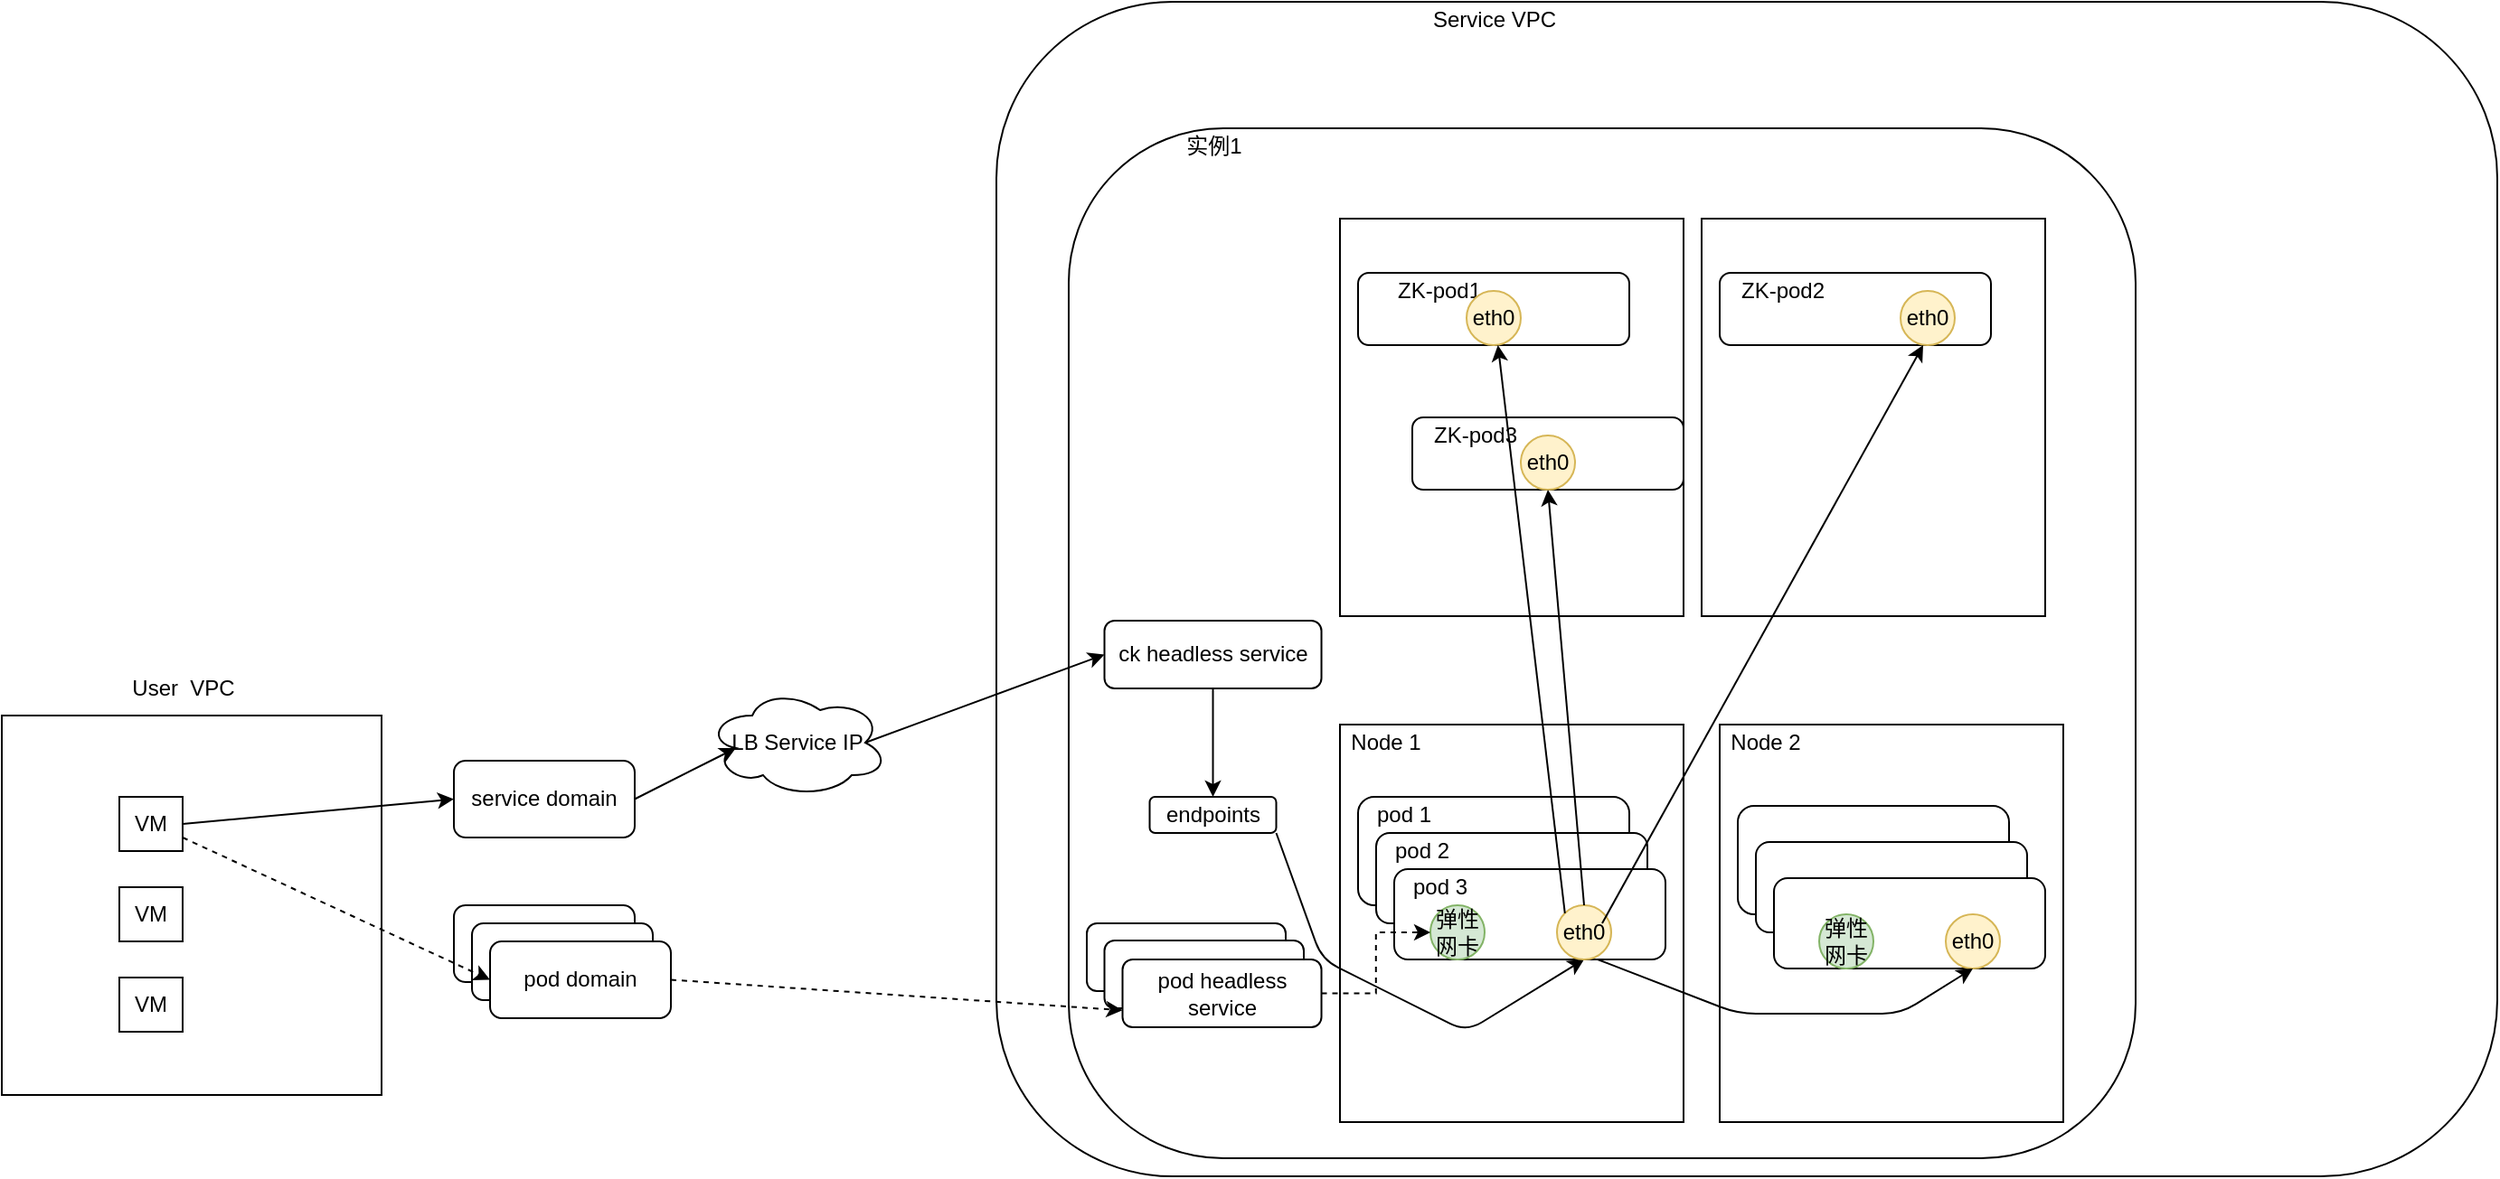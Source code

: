 <mxfile version="14.1.3" type="github">
  <diagram name="Page-1" id="197159a0-c6a4-9194-75a8-e4174976684c">
    <mxGraphModel dx="1580" dy="762" grid="0" gridSize="10" guides="0" tooltips="1" connect="1" arrows="1" fold="1" page="0" pageScale="1.5" pageWidth="1169" pageHeight="826" background="none" math="0" shadow="0">
      <root>
        <mxCell id="0" style=";html=1;" />
        <mxCell id="1" style=";html=1;" parent="0" />
        <mxCell id="jyipp_2WfXr9Q36Wqz55-13" value="" style="rounded=1;whiteSpace=wrap;html=1;" parent="1" vertex="1">
          <mxGeometry x="580" y="100" width="830" height="650" as="geometry" />
        </mxCell>
        <mxCell id="jyipp_2WfXr9Q36Wqz55-45" value="" style="group" parent="1" vertex="1" connectable="0">
          <mxGeometry x="620" y="170" width="590" height="570" as="geometry" />
        </mxCell>
        <mxCell id="jyipp_2WfXr9Q36Wqz55-43" value="" style="rounded=1;whiteSpace=wrap;html=1;" parent="jyipp_2WfXr9Q36Wqz55-45" vertex="1">
          <mxGeometry width="590" height="570" as="geometry" />
        </mxCell>
        <mxCell id="jyipp_2WfXr9Q36Wqz55-44" value="实例1" style="text;html=1;align=center;verticalAlign=middle;resizable=0;points=[];autosize=1;" parent="jyipp_2WfXr9Q36Wqz55-45" vertex="1">
          <mxGeometry x="54.756" width="50" height="20" as="geometry" />
        </mxCell>
        <mxCell id="jyipp_2WfXr9Q36Wqz55-42" value="ck headless service" style="rounded=1;whiteSpace=wrap;html=1;" parent="jyipp_2WfXr9Q36Wqz55-45" vertex="1">
          <mxGeometry x="19.76" y="272.5" width="120" height="37.5" as="geometry" />
        </mxCell>
        <mxCell id="jyipp_2WfXr9Q36Wqz55-21" value="" style="rounded=0;whiteSpace=wrap;html=1;" parent="jyipp_2WfXr9Q36Wqz55-45" vertex="1">
          <mxGeometry x="150" y="330" width="190" height="220" as="geometry" />
        </mxCell>
        <mxCell id="jyipp_2WfXr9Q36Wqz55-23" value="Node 1" style="text;html=1;align=center;verticalAlign=middle;resizable=0;points=[];autosize=1;" parent="jyipp_2WfXr9Q36Wqz55-45" vertex="1">
          <mxGeometry x="150" y="330" width="50" height="20" as="geometry" />
        </mxCell>
        <mxCell id="jyipp_2WfXr9Q36Wqz55-49" value="" style="rounded=0;whiteSpace=wrap;html=1;" parent="jyipp_2WfXr9Q36Wqz55-45" vertex="1">
          <mxGeometry x="150" y="50" width="190" height="220" as="geometry" />
        </mxCell>
        <mxCell id="jyipp_2WfXr9Q36Wqz55-50" value="" style="rounded=1;whiteSpace=wrap;html=1;" parent="jyipp_2WfXr9Q36Wqz55-45" vertex="1">
          <mxGeometry x="160" y="80" width="150" height="40" as="geometry" />
        </mxCell>
        <mxCell id="jyipp_2WfXr9Q36Wqz55-51" value="ZK-pod1" style="text;html=1;strokeColor=none;fillColor=none;align=center;verticalAlign=middle;whiteSpace=wrap;rounded=0;" parent="jyipp_2WfXr9Q36Wqz55-45" vertex="1">
          <mxGeometry x="170" y="80" width="70" height="20" as="geometry" />
        </mxCell>
        <mxCell id="jyipp_2WfXr9Q36Wqz55-52" value="" style="rounded=0;whiteSpace=wrap;html=1;" parent="jyipp_2WfXr9Q36Wqz55-45" vertex="1">
          <mxGeometry x="350" y="50" width="190" height="220" as="geometry" />
        </mxCell>
        <mxCell id="jyipp_2WfXr9Q36Wqz55-53" value="" style="rounded=1;whiteSpace=wrap;html=1;" parent="jyipp_2WfXr9Q36Wqz55-45" vertex="1">
          <mxGeometry x="360" y="80" width="150" height="40" as="geometry" />
        </mxCell>
        <mxCell id="jyipp_2WfXr9Q36Wqz55-54" value="ZK-pod2" style="text;html=1;strokeColor=none;fillColor=none;align=center;verticalAlign=middle;whiteSpace=wrap;rounded=0;" parent="jyipp_2WfXr9Q36Wqz55-45" vertex="1">
          <mxGeometry x="360" y="80" width="70" height="20" as="geometry" />
        </mxCell>
        <mxCell id="jyipp_2WfXr9Q36Wqz55-55" value="" style="rounded=1;whiteSpace=wrap;html=1;" parent="jyipp_2WfXr9Q36Wqz55-45" vertex="1">
          <mxGeometry x="190" y="160" width="150" height="40" as="geometry" />
        </mxCell>
        <mxCell id="jyipp_2WfXr9Q36Wqz55-56" value="ZK-pod3" style="text;html=1;strokeColor=none;fillColor=none;align=center;verticalAlign=middle;whiteSpace=wrap;rounded=0;" parent="jyipp_2WfXr9Q36Wqz55-45" vertex="1">
          <mxGeometry x="190" y="160" width="70" height="20" as="geometry" />
        </mxCell>
        <mxCell id="jyipp_2WfXr9Q36Wqz55-60" value="eth0" style="ellipse;whiteSpace=wrap;html=1;fillColor=#fff2cc;strokeColor=#d6b656;" parent="jyipp_2WfXr9Q36Wqz55-45" vertex="1">
          <mxGeometry x="250" y="170" width="30" height="30" as="geometry" />
        </mxCell>
        <mxCell id="jyipp_2WfXr9Q36Wqz55-61" value="eth0" style="ellipse;whiteSpace=wrap;html=1;fillColor=#fff2cc;strokeColor=#d6b656;" parent="jyipp_2WfXr9Q36Wqz55-45" vertex="1">
          <mxGeometry x="220" y="90" width="30" height="30" as="geometry" />
        </mxCell>
        <mxCell id="jyipp_2WfXr9Q36Wqz55-62" value="eth0" style="ellipse;whiteSpace=wrap;html=1;fillColor=#fff2cc;strokeColor=#d6b656;" parent="jyipp_2WfXr9Q36Wqz55-45" vertex="1">
          <mxGeometry x="460" y="90" width="30" height="30" as="geometry" />
        </mxCell>
        <mxCell id="jyipp_2WfXr9Q36Wqz55-68" value="endpoints" style="rounded=1;whiteSpace=wrap;html=1;" parent="jyipp_2WfXr9Q36Wqz55-45" vertex="1">
          <mxGeometry x="44.76" y="370" width="70" height="20" as="geometry" />
        </mxCell>
        <mxCell id="jyipp_2WfXr9Q36Wqz55-69" value="" style="endArrow=classic;html=1;exitX=0.5;exitY=1;exitDx=0;exitDy=0;entryX=0.5;entryY=0;entryDx=0;entryDy=0;" parent="jyipp_2WfXr9Q36Wqz55-45" source="jyipp_2WfXr9Q36Wqz55-42" target="jyipp_2WfXr9Q36Wqz55-68" edge="1">
          <mxGeometry width="50" height="50" relative="1" as="geometry">
            <mxPoint x="400" y="370" as="sourcePoint" />
            <mxPoint x="450" y="320" as="targetPoint" />
          </mxGeometry>
        </mxCell>
        <mxCell id="jyipp_2WfXr9Q36Wqz55-70" value="" style="endArrow=classic;html=1;entryX=0.5;entryY=1;entryDx=0;entryDy=0;" parent="jyipp_2WfXr9Q36Wqz55-45" target="jyipp_2WfXr9Q36Wqz55-29" edge="1">
          <mxGeometry width="50" height="50" relative="1" as="geometry">
            <mxPoint x="114.76" y="390" as="sourcePoint" />
            <mxPoint x="271" y="440" as="targetPoint" />
            <Array as="points">
              <mxPoint x="140" y="460" />
              <mxPoint x="220" y="500" />
            </Array>
          </mxGeometry>
        </mxCell>
        <mxCell id="gd2pXCOPoKfYYE60sO6E-21" value="" style="rounded=1;whiteSpace=wrap;html=1;" vertex="1" parent="jyipp_2WfXr9Q36Wqz55-45">
          <mxGeometry x="10" y="440" width="110" height="37.5" as="geometry" />
        </mxCell>
        <mxCell id="gd2pXCOPoKfYYE60sO6E-22" value="" style="rounded=1;whiteSpace=wrap;html=1;" vertex="1" parent="jyipp_2WfXr9Q36Wqz55-45">
          <mxGeometry x="19.76" y="449.5" width="110.24" height="37.5" as="geometry" />
        </mxCell>
        <mxCell id="gd2pXCOPoKfYYE60sO6E-23" value="pod headless service" style="rounded=1;whiteSpace=wrap;html=1;" vertex="1" parent="jyipp_2WfXr9Q36Wqz55-45">
          <mxGeometry x="29.76" y="460" width="110" height="37.5" as="geometry" />
        </mxCell>
        <mxCell id="jyipp_2WfXr9Q36Wqz55-12" value="" style="whiteSpace=wrap;html=1;aspect=fixed;" parent="1" vertex="1">
          <mxGeometry x="30" y="495" width="210" height="210" as="geometry" />
        </mxCell>
        <mxCell id="jyipp_2WfXr9Q36Wqz55-14" value="Service VPC" style="text;html=1;align=center;verticalAlign=middle;resizable=0;points=[];autosize=1;" parent="1" vertex="1">
          <mxGeometry x="815" y="100" width="80" height="20" as="geometry" />
        </mxCell>
        <mxCell id="jyipp_2WfXr9Q36Wqz55-15" value="User&amp;nbsp; VPC" style="text;html=1;align=center;verticalAlign=middle;resizable=0;points=[];autosize=1;" parent="1" vertex="1">
          <mxGeometry x="95" y="470" width="70" height="20" as="geometry" />
        </mxCell>
        <mxCell id="jyipp_2WfXr9Q36Wqz55-19" value="" style="rounded=1;whiteSpace=wrap;html=1;" parent="1" vertex="1">
          <mxGeometry x="780" y="540" width="150" height="60" as="geometry" />
        </mxCell>
        <mxCell id="jyipp_2WfXr9Q36Wqz55-20" value="" style="rounded=1;whiteSpace=wrap;html=1;" parent="1" vertex="1">
          <mxGeometry x="790" y="560" width="150" height="50" as="geometry" />
        </mxCell>
        <mxCell id="jyipp_2WfXr9Q36Wqz55-22" value="" style="rounded=0;whiteSpace=wrap;html=1;" parent="1" vertex="1">
          <mxGeometry x="980" y="500" width="190" height="220" as="geometry" />
        </mxCell>
        <mxCell id="jyipp_2WfXr9Q36Wqz55-24" value="pod 1" style="text;html=1;align=center;verticalAlign=middle;resizable=0;points=[];autosize=1;" parent="1" vertex="1">
          <mxGeometry x="780" y="540" width="50" height="20" as="geometry" />
        </mxCell>
        <mxCell id="jyipp_2WfXr9Q36Wqz55-25" value="pod 2" style="text;html=1;align=center;verticalAlign=middle;resizable=0;points=[];autosize=1;" parent="1" vertex="1">
          <mxGeometry x="790" y="560" width="50" height="20" as="geometry" />
        </mxCell>
        <mxCell id="jyipp_2WfXr9Q36Wqz55-26" value="" style="rounded=1;whiteSpace=wrap;html=1;" parent="1" vertex="1">
          <mxGeometry x="800" y="580" width="150" height="50" as="geometry" />
        </mxCell>
        <mxCell id="jyipp_2WfXr9Q36Wqz55-27" value="pod 3" style="text;html=1;align=center;verticalAlign=middle;resizable=0;points=[];autosize=1;" parent="1" vertex="1">
          <mxGeometry x="800" y="580" width="50" height="20" as="geometry" />
        </mxCell>
        <mxCell id="jyipp_2WfXr9Q36Wqz55-28" value="Node 2" style="text;html=1;align=center;verticalAlign=middle;resizable=0;points=[];autosize=1;" parent="1" vertex="1">
          <mxGeometry x="980" y="500" width="50" height="20" as="geometry" />
        </mxCell>
        <mxCell id="jyipp_2WfXr9Q36Wqz55-29" value="eth0" style="ellipse;whiteSpace=wrap;html=1;fillColor=#fff2cc;strokeColor=#d6b656;" parent="1" vertex="1">
          <mxGeometry x="890" y="600" width="30" height="30" as="geometry" />
        </mxCell>
        <mxCell id="jyipp_2WfXr9Q36Wqz55-30" value="弹性网卡" style="ellipse;whiteSpace=wrap;html=1;fillColor=#d5e8d4;strokeColor=#82b366;" parent="1" vertex="1">
          <mxGeometry x="820" y="600" width="30" height="30" as="geometry" />
        </mxCell>
        <mxCell id="jyipp_2WfXr9Q36Wqz55-32" value="VM" style="rounded=0;whiteSpace=wrap;html=1;" parent="1" vertex="1">
          <mxGeometry x="95" y="540" width="35" height="30" as="geometry" />
        </mxCell>
        <mxCell id="jyipp_2WfXr9Q36Wqz55-33" value="VM" style="rounded=0;whiteSpace=wrap;html=1;" parent="1" vertex="1">
          <mxGeometry x="95" y="590" width="35" height="30" as="geometry" />
        </mxCell>
        <mxCell id="jyipp_2WfXr9Q36Wqz55-34" value="VM" style="rounded=0;whiteSpace=wrap;html=1;" parent="1" vertex="1">
          <mxGeometry x="95" y="640" width="35" height="30" as="geometry" />
        </mxCell>
        <mxCell id="jyipp_2WfXr9Q36Wqz55-35" value="" style="endArrow=classic;html=1;exitX=1;exitY=0.5;exitDx=0;exitDy=0;entryX=0;entryY=0.5;entryDx=0;entryDy=0;" parent="1" source="jyipp_2WfXr9Q36Wqz55-32" target="jyipp_2WfXr9Q36Wqz55-36" edge="1">
          <mxGeometry width="50" height="50" relative="1" as="geometry">
            <mxPoint x="480" y="430" as="sourcePoint" />
            <mxPoint x="280" y="590" as="targetPoint" />
          </mxGeometry>
        </mxCell>
        <mxCell id="jyipp_2WfXr9Q36Wqz55-36" value="service domain" style="rounded=1;whiteSpace=wrap;html=1;" parent="1" vertex="1">
          <mxGeometry x="280" y="520" width="100" height="42.5" as="geometry" />
        </mxCell>
        <mxCell id="jyipp_2WfXr9Q36Wqz55-37" value="pod domain" style="rounded=1;whiteSpace=wrap;html=1;" parent="1" vertex="1">
          <mxGeometry x="280" y="600" width="100" height="42.5" as="geometry" />
        </mxCell>
        <mxCell id="jyipp_2WfXr9Q36Wqz55-38" value="pod domain" style="rounded=1;whiteSpace=wrap;html=1;" parent="1" vertex="1">
          <mxGeometry x="290" y="610" width="100" height="42.5" as="geometry" />
        </mxCell>
        <mxCell id="jyipp_2WfXr9Q36Wqz55-39" value="pod domain" style="rounded=1;whiteSpace=wrap;html=1;" parent="1" vertex="1">
          <mxGeometry x="300" y="620" width="100" height="42.5" as="geometry" />
        </mxCell>
        <mxCell id="jyipp_2WfXr9Q36Wqz55-40" value="LB Service IP" style="ellipse;shape=cloud;whiteSpace=wrap;html=1;" parent="1" vertex="1">
          <mxGeometry x="420" y="480" width="100" height="60" as="geometry" />
        </mxCell>
        <mxCell id="jyipp_2WfXr9Q36Wqz55-41" value="" style="endArrow=classic;html=1;exitX=1;exitY=0.5;exitDx=0;exitDy=0;entryX=0.16;entryY=0.55;entryDx=0;entryDy=0;entryPerimeter=0;" parent="1" source="jyipp_2WfXr9Q36Wqz55-36" target="jyipp_2WfXr9Q36Wqz55-40" edge="1">
          <mxGeometry width="50" height="50" relative="1" as="geometry">
            <mxPoint x="140" y="565" as="sourcePoint" />
            <mxPoint x="290" y="551.25" as="targetPoint" />
          </mxGeometry>
        </mxCell>
        <mxCell id="jyipp_2WfXr9Q36Wqz55-46" value="" style="endArrow=classic;html=1;exitX=0.875;exitY=0.5;exitDx=0;exitDy=0;exitPerimeter=0;entryX=0;entryY=0.5;entryDx=0;entryDy=0;" parent="1" source="jyipp_2WfXr9Q36Wqz55-40" target="jyipp_2WfXr9Q36Wqz55-42" edge="1">
          <mxGeometry width="50" height="50" relative="1" as="geometry">
            <mxPoint x="510" y="550" as="sourcePoint" />
            <mxPoint x="560" y="500" as="targetPoint" />
          </mxGeometry>
        </mxCell>
        <mxCell id="jyipp_2WfXr9Q36Wqz55-47" value="" style="endArrow=classic;html=1;exitX=1;exitY=0.75;exitDx=0;exitDy=0;entryX=0;entryY=0.5;entryDx=0;entryDy=0;dashed=1;" parent="1" source="jyipp_2WfXr9Q36Wqz55-32" target="jyipp_2WfXr9Q36Wqz55-39" edge="1">
          <mxGeometry width="50" height="50" relative="1" as="geometry">
            <mxPoint x="300" y="790" as="sourcePoint" />
            <mxPoint x="350" y="740" as="targetPoint" />
          </mxGeometry>
        </mxCell>
        <mxCell id="jyipp_2WfXr9Q36Wqz55-48" value="" style="endArrow=classic;html=1;exitX=1;exitY=0.5;exitDx=0;exitDy=0;entryX=0;entryY=0.75;entryDx=0;entryDy=0;dashed=1;" parent="1" source="jyipp_2WfXr9Q36Wqz55-39" target="gd2pXCOPoKfYYE60sO6E-23" edge="1">
          <mxGeometry width="50" height="50" relative="1" as="geometry">
            <mxPoint x="440" y="730" as="sourcePoint" />
            <mxPoint x="500" y="670" as="targetPoint" />
          </mxGeometry>
        </mxCell>
        <mxCell id="jyipp_2WfXr9Q36Wqz55-57" value="" style="endArrow=classic;html=1;exitX=0.5;exitY=0;exitDx=0;exitDy=0;entryX=0.5;entryY=1;entryDx=0;entryDy=0;" parent="1" source="jyipp_2WfXr9Q36Wqz55-29" target="jyipp_2WfXr9Q36Wqz55-55" edge="1">
          <mxGeometry width="50" height="50" relative="1" as="geometry">
            <mxPoint x="400" y="360" as="sourcePoint" />
            <mxPoint x="450" y="310" as="targetPoint" />
          </mxGeometry>
        </mxCell>
        <mxCell id="jyipp_2WfXr9Q36Wqz55-58" value="" style="endArrow=classic;html=1;exitX=0.5;exitY=0;exitDx=0;exitDy=0;entryX=0.75;entryY=1;entryDx=0;entryDy=0;" parent="1" target="jyipp_2WfXr9Q36Wqz55-53" edge="1">
          <mxGeometry width="50" height="50" relative="1" as="geometry">
            <mxPoint x="915" y="610" as="sourcePoint" />
            <mxPoint x="895" y="380" as="targetPoint" />
          </mxGeometry>
        </mxCell>
        <mxCell id="jyipp_2WfXr9Q36Wqz55-59" value="" style="endArrow=classic;html=1;exitX=0;exitY=0;exitDx=0;exitDy=0;" parent="1" source="jyipp_2WfXr9Q36Wqz55-29" target="jyipp_2WfXr9Q36Wqz55-50" edge="1">
          <mxGeometry width="50" height="50" relative="1" as="geometry">
            <mxPoint x="925" y="620" as="sourcePoint" />
            <mxPoint x="905" y="390" as="targetPoint" />
          </mxGeometry>
        </mxCell>
        <mxCell id="jyipp_2WfXr9Q36Wqz55-63" value="" style="rounded=1;whiteSpace=wrap;html=1;" parent="1" vertex="1">
          <mxGeometry x="990" y="545" width="150" height="60" as="geometry" />
        </mxCell>
        <mxCell id="jyipp_2WfXr9Q36Wqz55-64" value="" style="rounded=1;whiteSpace=wrap;html=1;" parent="1" vertex="1">
          <mxGeometry x="1000" y="565" width="150" height="50" as="geometry" />
        </mxCell>
        <mxCell id="jyipp_2WfXr9Q36Wqz55-65" value="" style="rounded=1;whiteSpace=wrap;html=1;" parent="1" vertex="1">
          <mxGeometry x="1010" y="585" width="150" height="50" as="geometry" />
        </mxCell>
        <mxCell id="jyipp_2WfXr9Q36Wqz55-66" value="eth0" style="ellipse;whiteSpace=wrap;html=1;fillColor=#fff2cc;strokeColor=#d6b656;" parent="1" vertex="1">
          <mxGeometry x="1105" y="605" width="30" height="30" as="geometry" />
        </mxCell>
        <mxCell id="jyipp_2WfXr9Q36Wqz55-67" value="弹性网卡" style="ellipse;whiteSpace=wrap;html=1;fillColor=#d5e8d4;strokeColor=#82b366;" parent="1" vertex="1">
          <mxGeometry x="1035" y="605" width="30" height="30" as="geometry" />
        </mxCell>
        <mxCell id="jyipp_2WfXr9Q36Wqz55-73" value="" style="endArrow=classic;html=1;exitX=0.75;exitY=1;exitDx=0;exitDy=0;" parent="1" source="jyipp_2WfXr9Q36Wqz55-26" edge="1">
          <mxGeometry width="50" height="50" relative="1" as="geometry">
            <mxPoint x="1070" y="685" as="sourcePoint" />
            <mxPoint x="1120" y="635" as="targetPoint" />
            <Array as="points">
              <mxPoint x="990" y="660" />
              <mxPoint x="1080" y="660" />
            </Array>
          </mxGeometry>
        </mxCell>
        <mxCell id="gd2pXCOPoKfYYE60sO6E-24" style="edgeStyle=orthogonalEdgeStyle;rounded=0;orthogonalLoop=1;jettySize=auto;html=1;exitX=1;exitY=0.5;exitDx=0;exitDy=0;entryX=0;entryY=0.5;entryDx=0;entryDy=0;dashed=1;" edge="1" parent="1" source="gd2pXCOPoKfYYE60sO6E-23" target="jyipp_2WfXr9Q36Wqz55-30">
          <mxGeometry relative="1" as="geometry" />
        </mxCell>
      </root>
    </mxGraphModel>
  </diagram>
</mxfile>
